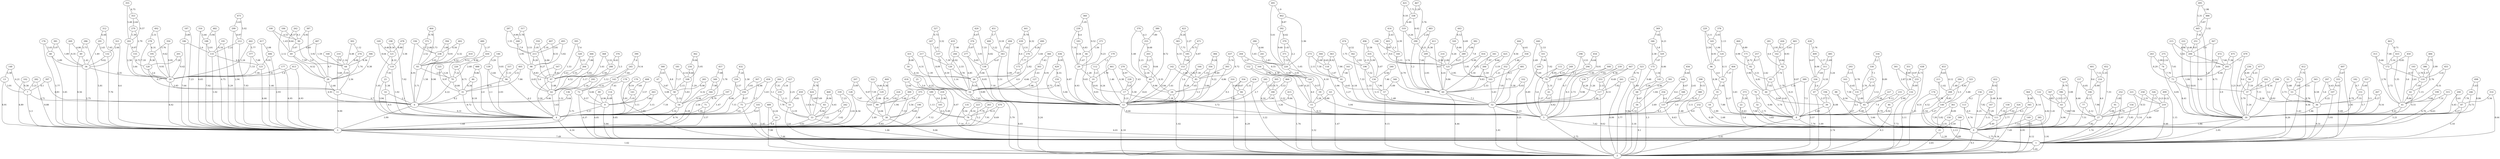 graph G {
"0";
"1";
"2";
"3";
"4";
"5";
"6";
"7";
"8";
"9";
"10";
"11";
"12";
"13";
"14";
"15";
"16";
"17";
"18";
"19";
"20";
"21";
"22";
"23";
"24";
"25";
"26";
"27";
"28";
"29";
"30";
"31";
"32";
"33";
"34";
"35";
"36";
"37";
"38";
"39";
"40";
"41";
"42";
"43";
"44";
"45";
"46";
"47";
"48";
"49";
"50";
"51";
"52";
"53";
"54";
"55";
"56";
"57";
"58";
"59";
"60";
"61";
"62";
"63";
"64";
"65";
"66";
"67";
"68";
"69";
"70";
"71";
"72";
"73";
"74";
"75";
"76";
"77";
"78";
"79";
"80";
"81";
"82";
"83";
"84";
"85";
"86";
"87";
"88";
"89";
"90";
"91";
"92";
"93";
"94";
"95";
"96";
"97";
"98";
"99";
"100";
"101";
"102";
"103";
"104";
"105";
"106";
"107";
"108";
"109";
"110";
"111";
"112";
"113";
"114";
"115";
"116";
"117";
"118";
"119";
"120";
"121";
"122";
"123";
"124";
"125";
"126";
"127";
"128";
"129";
"130";
"131";
"132";
"133";
"134";
"135";
"136";
"137";
"138";
"139";
"140";
"141";
"142";
"143";
"144";
"145";
"146";
"147";
"148";
"149";
"150";
"151";
"152";
"153";
"154";
"155";
"156";
"157";
"158";
"159";
"160";
"161";
"162";
"163";
"164";
"165";
"166";
"167";
"168";
"169";
"170";
"171";
"172";
"173";
"174";
"175";
"176";
"177";
"178";
"179";
"180";
"181";
"182";
"183";
"184";
"185";
"186";
"187";
"188";
"189";
"190";
"191";
"192";
"193";
"194";
"195";
"196";
"197";
"198";
"199";
"200";
"201";
"202";
"203";
"204";
"205";
"206";
"207";
"208";
"209";
"210";
"211";
"212";
"213";
"214";
"215";
"216";
"217";
"218";
"219";
"220";
"221";
"222";
"223";
"224";
"225";
"226";
"227";
"228";
"229";
"230";
"231";
"232";
"233";
"234";
"235";
"236";
"237";
"238";
"239";
"240";
"241";
"242";
"243";
"244";
"245";
"246";
"247";
"248";
"249";
"250";
"251";
"252";
"253";
"254";
"255";
"256";
"257";
"258";
"259";
"260";
"261";
"262";
"263";
"264";
"265";
"266";
"267";
"268";
"269";
"270";
"271";
"272";
"273";
"274";
"275";
"276";
"277";
"278";
"279";
"280";
"281";
"282";
"283";
"284";
"285";
"286";
"287";
"288";
"289";
"290";
"291";
"292";
"293";
"294";
"295";
"296";
"297";
"298";
"299";
"300";
"301";
"302";
"303";
"304";
"305";
"306";
"307";
"308";
"309";
"310";
"311";
"312";
"313";
"314";
"315";
"316";
"317";
"318";
"319";
"320";
"321";
"322";
"323";
"324";
"325";
"326";
"327";
"328";
"329";
"330";
"331";
"332";
"333";
"334";
"335";
"336";
"337";
"338";
"339";
"340";
"341";
"342";
"343";
"344";
"345";
"346";
"347";
"348";
"349";
"350";
"351";
"352";
"353";
"354";
"355";
"356";
"357";
"358";
"359";
"360";
"361";
"362";
"363";
"364";
"365";
"366";
"367";
"368";
"369";
"370";
"371";
"372";
"373";
"374";
"375";
"376";
"377";
"378";
"379";
"380";
"381";
"382";
"383";
"384";
"385";
"386";
"387";
"388";
"389";
"390";
"391";
"392";
"393";
"394";
"395";
"396";
"397";
"398";
"399";
"400";
"401";
"402";
"403";
"404";
"405";
"406";
"407";
"408";
"409";
"410";
"411";
"412";
"413";
"414";
"415";
"416";
"417";
"418";
"419";
"420";
"421";
"422";
"423";
"424";
"425";
"426";
"427";
"428";
"429";
"430";
"431";
"432";
"433";
"434";
"435";
"436";
"437";
"438";
"439";
"440";
"441";
"442";
"443";
"444";
"445";
"446";
"447";
"448";
"449";
"450";
"451";
"452";
"453";
"454";
"455";
"456";
"457";
"458";
"459";
"460";
"461";
"462";
"463";
"464";
"465";
"466";
"467";
"468";
"469";
"470";
"471";
"472";
"473";
"474";
"475";
"476";
"477";
"478";
"479";
"480";
"481";
"482";
"483";
"484";
"485";
"486";
"487";
"488";
"489";
"490";
"491";
"492";
"493";
"494";
"495";
"496";
"497";
"498";
"499";
    "181" -- "108"[label="4.14", len="4.14"];
    "319" -- "60"[label="3.74", len="3.74"];
    "283" -- "58"[label="6.96", len="6.96"];
    "300" -- "67"[label="2.61", len="2.61"];
    "28" -- "6"[label="4.93", len="4.93"];
    "41" -- "30"[label="6.41", len="6.41"];
    "58" -- "54"[label="5.32", len="5.32"];
    "481" -- "52"[label="5.38", len="5.38"];
    "84" -- "2"[label="6.29", len="6.29"];
    "176" -- "3"[label="5.77", len="5.77"];
    "207" -- "99"[label="9.07", len="9.07"];
    "418" -- "3"[label="4.07", len="4.07"];
    "223" -- "78"[label="8.16", len="8.16"];
    "276" -- "26"[label="2.82", len="2.82"];
    "104" -- "2"[label="3.57", len="3.57"];
    "305" -- "5"[label="4.16", len="4.16"];
    "80" -- "31"[label="8.34", len="8.34"];
    "260" -- "51"[label="5.1", len="5.1"];
    "255" -- "40"[label="2.15", len="2.15"];
    "17" -- "12"[label="5.21", len="5.21"];
    "193" -- "42"[label="2.61", len="2.61"];
    "138" -- "12"[label="7.18", len="7.18"];
    "355" -- "202"[label="5.48", len="5.48"];
    "273" -- "81"[label="2.11", len="2.11"];
    "336" -- "6"[label="6.91", len="6.91"];
    "406" -- "123"[label="9.95", len="9.95"];
    "97" -- "62"[label="1.88", len="1.88"];
    "347" -- "0"[label="1.41", len="1.41"];
    "391" -- "68"[label="4.46", len="4.46"];
    "81" -- "57"[label="4.65", len="4.65"];
    "311" -- "104"[label="7.69", len="7.69"];
    "360" -- "29"[label="9.52", len="9.52"];
    "401" -- "216"[label="7.12", len="7.12"];
    "419" -- "244"[label="7.98", len="7.98"];
    "436" -- "12"[label="6.87", len="6.87"];
    "129" -- "99"[label="2.08", len="2.08"];
    "45" -- "0"[label="3.66", len="3.66"];
    "492" -- "278"[label="2.31", len="2.31"];
    "220" -- "144"[label="3.91", len="3.91"];
    "264" -- "97"[label="2.55", len="2.55"];
    "411" -- "60"[label="8.0", len="8.0"];
    "47" -- "2"[label="1.09", len="1.09"];
    "282" -- "3"[label="8.88", len="8.88"];
    "425" -- "103"[label="5.19", len="5.19"];
    "486" -- "445"[label="3.87", len="3.87"];
    "306" -- "28"[label="8.38", len="8.38"];
    "89" -- "1"[label="4.85", len="4.85"];
    "159" -- "16"[label="2.94", len="2.94"];
    "345" -- "111"[label="6.5", len="6.5"];
    "266" -- "60"[label="9.83", len="9.83"];
    "351" -- "116"[label="2.38", len="2.38"];
    "192" -- "40"[label="2.18", len="2.18"];
    "130" -- "117"[label="6.28", len="6.28"];
    "306" -- "64"[label="8.36", len="8.36"];
    "426" -- "92"[label="8.93", len="8.93"];
    "453" -- "211"[label="9.65", len="9.65"];
    "50" -- "12"[label="4.25", len="4.25"];
    "55" -- "36"[label="2.73", len="2.73"];
    "18" -- "8"[label="1.99", len="1.99"];
    "476" -- "424"[label="9.78", len="9.78"];
    "399" -- "2"[label="3.89", len="3.89"];
    "115" -- "79"[label="8.95", len="8.95"];
    "269" -- "49"[label="4.86", len="4.86"];
    "232" -- "0"[label="8.29", len="8.29"];
    "371" -- "144"[label="5.05", len="5.05"];
    "169" -- "121"[label="8.46", len="8.46"];
    "175" -- "145"[label="1.54", len="1.54"];
    "21" -- "1"[label="1.39", len="1.39"];
    "292" -- "37"[label="5.28", len="5.28"];
    "96" -- "35"[label="8.38", len="8.38"];
    "444" -- "358"[label="6.61", len="6.61"];
    "403" -- "160"[label="1.3", len="1.3"];
    "402" -- "238"[label="6.56", len="6.56"];
    "457" -- "349"[label="7.08", len="7.08"];
    "11" -- "3"[label="9.99", len="9.99"];
    "474" -- "342"[label="4.52", len="4.52"];
    "251" -- "206"[label="8.0", len="8.0"];
    "407" -- "98"[label="8.55", len="8.55"];
    "159" -- "12"[label="5.04", len="5.04"];
    "242" -- "3"[label="1.62", len="1.62"];
    "12" -- "2"[label="4.18", len="4.18"];
    "312" -- "34"[label="7.65", len="7.65"];
    "243" -- "73"[label="8.29", len="8.29"];
    "252" -- "91"[label="1.85", len="1.85"];
    "33" -- "1"[label="1.06", len="1.06"];
    "359" -- "213"[label="1.81", len="1.81"];
    "14" -- "6"[label="2.1", len="2.1"];
    "218" -- "105"[label="2.96", len="2.96"];
    "213" -- "97"[label="8.27", len="8.27"];
    "484" -- "386"[label="3.75", len="3.75"];
    "45" -- "8"[label="9.48", len="9.48"];
    "219" -- "27"[label="5.97", len="5.97"];
    "260" -- "235"[label="7.35", len="7.35"];
    "460" -- "82"[label="6.98", len="6.98"];
    "211" -- "0"[label="4.52", len="4.52"];
    "219" -- "1"[label="4.48", len="4.48"];
    "190" -- "3"[label="1.98", len="1.98"];
    "358" -- "52"[label="9.73", len="9.73"];
    "239" -- "52"[label="1.26", len="1.26"];
    "142" -- "85"[label="3.46", len="3.46"];
    "70" -- "31"[label="8.08", len="8.08"];
    "176" -- "48"[label="5.03", len="5.03"];
    "427" -- "235"[label="3.18", len="3.18"];
    "487" -- "69"[label="6.69", len="6.69"];
    "119" -- "23"[label="7.91", len="7.91"];
    "396" -- "0"[label="7.94", len="7.94"];
    "341" -- "60"[label="5.18", len="5.18"];
    "5" -- "0"[label="7.62", len="7.62"];
    "479" -- "30"[label="9.67", len="9.67"];
    "483" -- "290"[label="2.29", len="2.29"];
    "29" -- "12"[label="4.93", len="4.93"];
    "158" -- "0"[label="2.77", len="2.77"];
    "103" -- "60"[label="2.33", len="2.33"];
    "258" -- "219"[label="7.15", len="7.15"];
    "288" -- "97"[label="2.58", len="2.58"];
    "107" -- "36"[label="4.22", len="4.22"];
    "40" -- "24"[label="9.96", len="9.96"];
    "325" -- "208"[label="4.81", len="4.81"];
    "136" -- "6"[label="3.64", len="3.64"];
    "282" -- "7"[label="2.21", len="2.21"];
    "338" -- "290"[label="6.62", len="6.62"];
    "206" -- "205"[label="9.15", len="9.15"];
    "126" -- "16"[label="1.14", len="1.14"];
    "384" -- "12"[label="9.22", len="9.22"];
    "397" -- "7"[label="8.1", len="8.1"];
    "437" -- "85"[label="8.72", len="8.72"];
    "247" -- "16"[label="8.09", len="8.09"];
    "290" -- "60"[label="1.2", len="1.2"];
    "474" -- "196"[label="1.75", len="1.75"];
    "43" -- "27"[label="7.84", len="7.84"];
    "259" -- "4"[label="8.06", len="8.06"];
    "36" -- "30"[label="1.86", len="1.86"];
    "81" -- "52"[label="2.27", len="2.27"];
    "346" -- "175"[label="2.38", len="2.38"];
    "323" -- "101"[label="8.74", len="8.74"];
    "412" -- "318"[label="7.75", len="7.75"];
    "414" -- "403"[label="2.43", len="2.43"];
    "181" -- "58"[label="7.17", len="7.17"];
    "156" -- "113"[label="8.2", len="8.2"];
    "206" -- "30"[label="8.81", len="8.81"];
    "37" -- "36"[label="8.58", len="8.58"];
    "117" -- "2"[label="9.62", len="9.62"];
    "385" -- "2"[label="1.91", len="1.91"];
    "190" -- "38"[label="9.69", len="9.69"];
    "309" -- "99"[label="1.66", len="1.66"];
    "413" -- "20"[label="1.8", len="1.8"];
    "79" -- "5"[label="1.27", len="1.27"];
    "104" -- "47"[label="2.4", len="2.4"];
    "83" -- "3"[label="7.22", len="7.22"];
    "226" -- "31"[label="8.71", len="8.71"];
    "111" -- "2"[label="8.34", len="8.34"];
    "279" -- "202"[label="1.39", len="1.39"];
    "218" -- "3"[label="3.49", len="3.49"];
    "258" -- "27"[label="8.53", len="8.53"];
    "157" -- "27"[label="4.66", len="4.66"];
    "149" -- "0"[label="7.53", len="7.53"];
    "76" -- "8"[label="6.84", len="6.84"];
    "264" -- "62"[label="6.52", len="6.52"];
    "115" -- "5"[label="5.6", len="5.6"];
    "285" -- "180"[label="7.53", len="7.53"];
    "389" -- "44"[label="1.31", len="1.31"];
    "51" -- "1"[label="5.8", len="5.8"];
    "271" -- "66"[label="1.56", len="1.56"];
    "56" -- "2"[label="9.1", len="9.1"];
    "304" -- "81"[label="7.58", len="7.58"];
    "498" -- "30"[label="8.86", len="8.86"];
    "324" -- "2"[label="7.49", len="7.49"];
    "435" -- "134"[label="5.07", len="5.07"];
    "489" -- "2"[label="7.98", len="7.98"];
    "456" -- "137"[label="2.61", len="2.61"];
    "199" -- "0"[label="6.76", len="6.76"];
    "350" -- "195"[label="5.76", len="5.76"];
    "253" -- "52"[label="4.51", len="4.51"];
    "254" -- "137"[label="4.4", len="4.4"];
    "458" -- "256"[label="6.98", len="6.98"];
    "171" -- "44"[label="3.96", len="3.96"];
    "208" -- "140"[label="9.85", len="9.85"];
    "329" -- "175"[label="7.07", len="7.07"];
    "90" -- "28"[label="3.9", len="3.9"];
    "262" -- "90"[label="8.3", len="8.3"];
    "430" -- "226"[label="4.96", len="4.96"];
    "235" -- "51"[label="1.11", len="1.11"];
    "462" -- "392"[label="9.87", len="9.87"];
    "377" -- "20"[label="1.53", len="1.53"];
    "47" -- "39"[label="3.37", len="3.37"];
    "434" -- "2"[label="3.22", len="3.22"];
    "446" -- "62"[label="6.82", len="6.82"];
    "292" -- "36"[label="3.2", len="3.2"];
    "19" -- "12"[label="9.01", len="9.01"];
    "428" -- "409"[label="3.76", len="3.76"];
    "242" -- "33"[label="2.4", len="2.4"];
    "25" -- "2"[label="5.79", len="5.79"];
    "353" -- "202"[label="9.57", len="9.57"];
    "390" -- "245"[label="7.4", len="7.4"];
    "414" -- "160"[label="4.39", len="4.39"];
    "448" -- "348"[label="4.67", len="4.67"];
    "4" -- "3"[label="1.68", len="1.68"];
    "405" -- "86"[label="2.51", len="2.51"];
    "196" -- "134"[label="7.52", len="7.52"];
    "450" -- "172"[label="4.85", len="4.85"];
    "57" -- "52"[label="1.48", len="1.48"];
    "194" -- "8"[label="6.08", len="6.08"];
    "34" -- "20"[label="2.35", len="2.35"];
    "375" -- "99"[label="3.8", len="3.8"];
    "395" -- "328"[label="7.6", len="7.6"];
    "122" -- "43"[label="6.83", len="6.83"];
    "48" -- "3"[label="3.45", len="3.45"];
    "196" -- "52"[label="1.33", len="1.33"];
    "389" -- "8"[label="7.5", len="7.5"];
    "187" -- "3"[label="7.23", len="7.23"];
    "75" -- "4"[label="7.61", len="7.61"];
    "240" -- "134"[label="4.58", len="4.58"];
    "445" -- "251"[label="7.45", len="7.45"];
    "153" -- "85"[label="7.36", len="7.36"];
    "489" -- "10"[label="6.24", len="6.24"];
    "360" -- "230"[label="1.05", len="1.05"];
    "270" -- "228"[label="4.97", len="4.97"];
    "148" -- "13"[label="5.38", len="5.38"];
    "107" -- "1"[label="5.93", len="5.93"];
    "215" -- "206"[label="4.96", len="4.96"];
    "108" -- "58"[label="2.15", len="2.15"];
    "254" -- "5"[label="2.69", len="2.69"];
    "16" -- "2"[label="8.03", len="8.03"];
    "227" -- "8"[label="7.4", len="7.4"];
    "209" -- "60"[label="2.05", len="2.05"];
    "195" -- "20"[label="9.93", len="9.93"];
    "13" -- "3"[label="8.91", len="8.91"];
    "429" -- "12"[label="6.73", len="6.73"];
    "307" -- "256"[label="5.93", len="5.93"];
    "153" -- "12"[label="1.61", len="1.61"];
    "14" -- "4"[label="6.5", len="6.5"];
    "10" -- "2"[label="7.44", len="7.44"];
    "193" -- "110"[label="5.78", len="5.78"];
    "15" -- "5"[label="8.12", len="8.12"];
    "357" -- "30"[label="5.5", len="5.5"];
    "238" -- "93"[label="2.01", len="2.01"];
    "249" -- "61"[label="5.87", len="5.87"];
    "366" -- "303"[label="7.43", len="7.43"];
    "237" -- "126"[label="7.39", len="7.39"];
    "425" -- "266"[label="8.66", len="8.66"];
    "98" -- "97"[label="8.83", len="8.83"];
    "424" -- "83"[label="3.89", len="3.89"];
    "322" -- "99"[label="7.59", len="7.59"];
    "84" -- "12"[label="5.91", len="5.91"];
    "315" -- "41"[label="7.31", len="7.31"];
    "416" -- "103"[label="4.72", len="4.72"];
    "368" -- "97"[label="3.41", len="3.41"];
    "387" -- "90"[label="4.95", len="4.95"];
    "299" -- "3"[label="2.94", len="2.94"];
    "328" -- "62"[label="2.61", len="2.61"];
    "168" -- "28"[label="6.7", len="6.7"];
    "352" -- "52"[label="7.81", len="7.81"];
    "204" -- "164"[label="3.37", len="3.37"];
    "167" -- "97"[label="4.41", len="4.41"];
    "217" -- "126"[label="7.5", len="7.5"];
    "321" -- "132"[label="2.66", len="2.66"];
    "143" -- "72"[label="4.25", len="4.25"];
    "381" -- "34"[label="1.89", len="1.89"];
    "222" -- "206"[label="4.46", len="4.46"];
    "398" -- "0"[label="3.11", len="3.11"];
    "155" -- "120"[label="8.73", len="8.73"];
    "28" -- "11"[label="2.46", len="2.46"];
    "286" -- "49"[label="3.73", len="3.73"];
    "477" -- "30"[label="7.11", len="7.11"];
    "202" -- "20"[label="2.58", len="2.58"];
    "451" -- "343"[label="8.18", len="8.18"];
    "90" -- "69"[label="3.07", len="3.07"];
    "134" -- "52"[label="5.11", len="5.11"];
    "139" -- "86"[label="3.44", len="3.44"];
    "372" -- "238"[label="5.86", len="5.86"];
    "5" -- "2"[label="2.75", len="2.75"];
    "348" -- "5"[label="5.0", len="5.0"];
    "220" -- "59"[label="8.18", len="8.18"];
    "432" -- "259"[label="7.24", len="7.24"];
    "434" -- "84"[label="5.31", len="5.31"];
    "113" -- "111"[label="6.9", len="6.9"];
    "204" -- "144"[label="8.55", len="8.55"];
    "100" -- "69"[label="1.43", len="1.43"];
    "7" -- "6"[label="4.71", len="4.71"];
    "257" -- "44"[label="2.42", len="2.42"];
    "88" -- "45"[label="4.56", len="4.56"];
    "29" -- "19"[label="1.28", len="1.28"];
    "63" -- "2"[label="1.47", len="1.47"];
    "296" -- "294"[label="3.53", len="3.53"];
    "135" -- "78"[label="3.56", len="3.56"];
    "185" -- "153"[label="7.66", len="7.66"];
    "418" -- "218"[label="5.64", len="5.64"];
    "365" -- "36"[label="6.58", len="6.58"];
    "497" -- "333"[label="3.67", len="3.67"];
    "212" -- "133"[label="2.21", len="2.21"];
    "42" -- "30"[label="6.51", len="6.51"];
    "248" -- "125"[label="4.7", len="4.7"];
    "79" -- "61"[label="1.31", len="1.31"];
    "71" -- "4"[label="1.06", len="1.06"];
    "478" -- "119"[label="3.38", len="3.38"];
    "478" -- "121"[label="8.88", len="8.88"];
    "278" -- "20"[label="7.18", len="7.18"];
    "111" -- "0"[label="6.49", len="6.49"];
    "131" -- "45"[label="2.48", len="2.48"];
    "112" -- "19"[label="1.4", len="1.4"];
    "255" -- "203"[label="4.68", len="4.68"];
    "415" -- "2"[label="1.76", len="1.76"];
    "417" -- "3"[label="1.46", len="1.46"];
    "162" -- "92"[label="8.06", len="8.06"];
    "103" -- "52"[label="5.43", len="5.43"];
    "308" -- "5"[label="2.73", len="2.73"];
    "69" -- "64"[label="7.59", len="7.59"];
    "165" -- "96"[label="4.93", len="4.93"];
    "340" -- "57"[label="1.09", len="1.09"];
    "369" -- "329"[label="6.21", len="6.21"];
    "30" -- "0"[label="5.86", len="5.86"];
    "456" -- "448"[label="4.64", len="4.64"];
    "123" -- "3"[label="6.66", len="6.66"];
    "257" -- "82"[label="8.17", len="8.17"];
    "59" -- "15"[label="5.28", len="5.28"];
    "236" -- "94"[label="4.09", len="4.09"];
    "349" -- "344"[label="7.96", len="7.96"];
    "402" -- "93"[label="6.32", len="6.32"];
    "453" -- "208"[label="8.12", len="8.12"];
    "400" -- "138"[label="6.82", len="6.82"];
    "98" -- "62"[label="4.65", len="4.65"];
    "136" -- "3"[label="5.75", len="5.75"];
    "216" -- "106"[label="6.99", len="6.99"];
    "60" -- "52"[label="7.1", len="7.1"];
    "429" -- "159"[label="6.55", len="6.55"];
    "432" -- "256"[label="1.58", len="1.58"];
    "120" -- "11"[label="6.17", len="6.17"];
    "463" -- "433"[label="9.71", len="9.71"];
    "94" -- "37"[label="7.59", len="7.59"];
    "48" -- "34"[label="5.89", len="5.89"];
    "35" -- "8"[label="7.88", len="7.88"];
    "301" -- "116"[label="2.87", len="2.87"];
    "383" -- "185"[label="7.73", len="7.73"];
    "319" -- "290"[label="6.26", len="6.26"];
    "326" -- "219"[label="9.21", len="9.21"];
    "195" -- "120"[label="9.38", len="9.38"];
    "449" -- "43"[label="3.08", len="3.08"];
    "66" -- "29"[label="1.67", len="1.67"];
    "461" -- "17"[label="6.38", len="6.38"];
    "466" -- "180"[label="3.53", len="3.53"];
    "455" -- "41"[label="6.31", len="6.31"];
    "393" -- "24"[label="4.86", len="4.86"];
    "352" -- "103"[label="1.21", len="1.21"];
    "344" -- "54"[label="4.34", len="4.34"];
    "249" -- "79"[label="4.19", len="4.19"];
    "108" -- "54"[label="5.83", len="5.83"];
    "376" -- "288"[label="4.61", len="4.61"];
    "82" -- "44"[label="6.81", len="6.81"];
    "83" -- "33"[label="6.94", len="6.94"];
    "110" -- "42"[label="7.19", len="7.19"];
    "100" -- "90"[label="4.53", len="4.53"];
    "6" -- "3"[label="3.99", len="3.99"];
    "328" -- "264"[label="5.22", len="5.22"];
    "367" -- "206"[label="5.0", len="5.0"];
    "404" -- "95"[label="7.37", len="7.37"];
    "146" -- "139"[label="3.29", len="3.29"];
    "173" -- "26"[label="7.45", len="7.45"];
    "281" -- "92"[label="6.6", len="6.6"];
    "284" -- "140"[label="2.3", len="2.3"];
    "320" -- "289"[label="9.46", len="9.46"];
    "50" -- "26"[label="6.16", len="6.16"];
    "277" -- "12"[label="8.05", len="8.05"];
    "327" -- "247"[label="9.73", len="9.73"];
    "430" -- "70"[label="2.68", len="2.68"];
    "436" -- "429"[label="6.95", len="6.95"];
    "373" -- "0"[label="7.04", len="7.04"];
    "491" -- "462"[label="1.9", len="1.9"];
    "11" -- "6"[label="6.7", len="6.7"];
    "421" -- "338"[label="7.71", len="7.71"];
    "398" -- "388"[label="9.15", len="9.15"];
    "286" -- "3"[label="5.81", len="5.81"];
    "335" -- "1"[label="5.45", len="5.45"];
    "393" -- "85"[label="9.49", len="9.49"];
    "208" -- "0"[label="1.54", len="1.54"];
    "26" -- "16"[label="9.54", len="9.54"];
    "462" -- "220"[label="1.96", len="1.96"];
    "392" -- "379"[label="6.62", len="6.62"];
    "271" -- "29"[label="9.23", len="9.23"];
    "410" -- "6"[label="9.98", len="9.98"];
    "464" -- "93"[label="5.73", len="5.73"];
    "409" -- "311"[label="1.17", len="1.17"];
    "295" -- "4"[label="1.51", len="1.51"];
    "207" -- "128"[label="3.09", len="3.09"];
    "370" -- "255"[label="4.3", len="4.3"];
    "117" -- "52"[label="2.96", len="2.96"];
    "22" -- "8"[label="9.43", len="9.43"];
    "73" -- "30"[label="6.41", len="6.41"];
    "127" -- "2"[label="3.24", len="3.24"];
    "294" -- "5"[label="8.3", len="8.3"];
    "161" -- "81"[label="7.46", len="7.46"];
    "356" -- "85"[label="1.55", len="1.55"];
    "105" -- "3"[label="7.12", len="7.12"];
    "121" -- "4"[label="1.05", len="1.05"];
    "287" -- "213"[label="1.55", len="1.55"];
    "314" -- "87"[label="5.56", len="5.56"];
    "138" -- "26"[label="3.06", len="3.06"];
    "494" -- "343"[label="7.42", len="7.42"];
    "105" -- "78"[label="6.5", len="6.5"];
    "144" -- "15"[label="4.0", len="4.0"];
    "0" -- "2"[label="9.3", len="9.3"];
    "267" -- "36"[label="4.27", len="4.27"];
    "310" -- "12"[label="9.3", len="9.3"];
    "230" -- "29"[label="7.14", len="7.14"];
    "3" -- "1"[label="7.49", len="7.49"];
    "382" -- "125"[label="7.8", len="7.8"];
    "8" -- "2"[label="5.41", len="5.41"];
    "395" -- "62"[label="1.53", len="1.53"];
    "229" -- "96"[label="3.59", len="3.59"];
    "342" -- "196"[label="2.93", len="2.93"];
    "303" -- "16"[label="4.66", len="4.66"];
    "244" -- "16"[label="4.85", len="4.85"];
    "164" -- "15"[label="6.25", len="6.25"];
    "239" -- "130"[label="7.82", len="7.82"];
    "461" -- "19"[label="1.79", len="1.79"];
    "305" -- "180"[label="8.71", len="8.71"];
    "313" -- "41"[label="2.76", len="2.76"];
    "256" -- "4"[label="7.15", len="7.15"];
    "143" -- "9"[label="6.66", len="6.66"];
    "182" -- "151"[label="6.7", len="6.7"];
    "203" -- "40"[label="9.64", len="9.64"];
    "443" -- "289"[label="4.69", len="4.69"];
    "499" -- "219"[label="6.22", len="6.22"];
    "62" -- "6"[label="9.46", len="9.46"];
    "404" -- "8"[label="3.43", len="3.43"];
    "358" -- "352"[label="1.48", len="1.48"];
    "72" -- "1"[label="8.37", len="8.37"];
    "92" -- "65"[label="7.74", len="7.74"];
    "64" -- "28"[label="2.93", len="2.93"];
    "234" -- "108"[label="9.68", len="9.68"];
    "23" -- "14"[label="1.38", len="1.38"];
    "225" -- "31"[label="9.97", len="9.97"];
    "180" -- "12"[label="5.94", len="5.94"];
    "372" -- "93"[label="2.52", len="2.52"];
    "313" -- "172"[label="9.46", len="9.46"];
    "438" -- "233"[label="6.71", len="6.71"];
    "4" -- "1"[label="6.16", len="6.16"];
    "392" -- "220"[label="9.68", len="9.68"];
    "486" -- "251"[label="3.32", len="3.32"];
    "189" -- "105"[label="9.8", len="9.8"];
    "151" -- "36"[label="7.55", len="7.55"];
    "3" -- "2"[label="1.62", len="1.62"];
    "250" -- "111"[label="7.82", len="7.82"];
    "133" -- "3"[label="1.02", len="1.02"];
    "73" -- "37"[label="3.12", len="3.12"];
    "150" -- "21"[label="2.35", len="2.35"];
    "31" -- "6"[label="8.2", len="8.2"];
    "304" -- "118"[label="8.65", len="8.65"];
    "348" -- "137"[label="6.03", len="6.03"];
    "390" -- "143"[label="9.14", len="9.14"];
    "231" -- "45"[label="9.13", len="9.13"];
    "498" -- "246"[label="5.43", len="5.43"];
    "413" -- "3"[label="4.93", len="4.93"];
    "210" -- "11"[label="3.68", len="3.68"];
    "177" -- "3"[label="6.95", len="6.95"];
    "230" -- "183"[label="6.4", len="6.4"];
    "296" -- "5"[label="6.7", len="6.7"];
    "371" -- "220"[label="7.53", len="7.53"];
    "471" -- "185"[label="8.71", len="8.71"];
    "440" -- "79"[label="2.49", len="2.49"];
    "307" -- "4"[label="2.7", len="2.7"];
    "391" -- "56"[label="1.84", len="1.84"];
    "134" -- "57"[label="7.96", len="7.96"];
    "179" -- "12"[label="1.46", len="1.46"];
    "256" -- "75"[label="9.27", len="9.27"];
    "241" -- "59"[label="6.49", len="6.49"];
    "347" -- "43"[label="2.33", len="2.33"];
    "16" -- "12"[label="7.61", len="7.61"];
    "133" -- "123"[label="6.4", len="6.4"];
    "259" -- "256"[label="2.57", len="2.57"];
    "485" -- "47"[label="3.24", len="3.24"];
    "280" -- "220"[label="5.45", len="5.45"];
    "409" -- "104"[label="6.06", len="6.06"];
    "470" -- "78"[label="8.15", len="8.15"];
    "394" -- "238"[label="1.66", len="1.66"];
    "278" -- "195"[label="6.31", len="6.31"];
    "470" -- "3"[label="8.69", len="8.69"];
    "488" -- "4"[label="2.0", len="2.0"];
    "273" -- "118"[label="3.08", len="3.08"];
    "248" -- "160"[label="3.49", len="3.49"];
    "394" -- "93"[label="8.91", len="8.91"];
    "52" -- "2"[label="1.81", len="1.81"];
    "76" -- "32"[label="1.5", len="1.5"];
    "141" -- "4"[label="3.11", len="3.11"];
    "482" -- "188"[label="3.94", len="3.94"];
    "272" -- "131"[label="6.19", len="6.19"];
    "46" -- "2"[label="8.3", len="8.3"];
    "184" -- "28"[label="2.12", len="2.12"];
    "174" -- "8"[label="8.31", len="8.31"];
    "442" -- "20"[label="1.24", len="1.24"];
    "449" -- "396"[label="8.79", len="8.79"];
    "299" -- "212"[label="8.97", len="8.97"];
    "477" -- "94"[label="4.23", len="4.23"];
    "86" -- "4"[label="6.2", len="6.2"];
    "324" -- "111"[label="7.02", len="7.02"];
    "276" -- "173"[label="7.77", len="7.77"];
    "315" -- "0"[label="6.63", len="6.63"];
    "247" -- "237"[label="5.0", len="5.0"];
    "439" -- "173"[label="6.4", len="6.4"];
    "423" -- "383"[label="4.24", len="4.24"];
    "314" -- "1"[label="8.64", len="8.64"];
    "21" -- "2"[label="2.65", len="2.65"];
    "214" -- "60"[label="4.41", len="4.41"];
    "361" -- "21"[label="5.82", len="5.82"];
    "202" -- "155"[label="9.97", len="9.97"];
    "15" -- "2"[label="3.32", len="3.32"];
    "217" -- "16"[label="1.39", len="1.39"];
    "170" -- "141"[label="9.19", len="9.19"];
    "300" -- "58"[label="8.8", len="8.8"];
    "194" -- "39"[label="7.5", len="7.5"];
    "274" -- "28"[label="1.74", len="1.74"];
    "336" -- "238"[label="1.1", len="1.1"];
    "44" -- "8"[label="5.74", len="5.74"];
    "216" -- "27"[label="4.0", len="4.0"];
    "333" -- "1"[label="5.49", len="5.49"];
    "419" -- "16"[label="2.33", len="2.33"];
    "274" -- "64"[label="8.08", len="8.08"];
    "191" -- "3"[label="5.29", len="5.29"];
    "287" -- "268"[label="9.99", len="9.99"];
    "266" -- "103"[label="1.59", len="1.59"];
    "411" -- "209"[label="4.38", len="4.38"];
    "422" -- "250"[label="8.92", len="8.92"];
    "132" -- "34"[label="9.02", len="9.02"];
    "40" -- "12"[label="8.61", len="8.61"];
    "67" -- "54"[label="3.08", len="3.08"];
    "293" -- "163"[label="5.11", len="5.11"];
    "380" -- "255"[label="7.89", len="7.89"];
    "441" -- "276"[label="6.32", len="6.32"];
    "198" -- "4"[label="7.02", len="7.02"];
    "164" -- "144"[label="4.38", len="4.38"];
    "302" -- "64"[label="4.48", len="4.48"];
    "335" -- "4"[label="8.67", len="8.67"];
    "331" -- "79"[label="7.02", len="7.02"];
    "146" -- "86"[label="9.81", len="9.81"];
    "349" -- "3"[label="2.58", len="2.58"];
    "353" -- "279"[label="2.64", len="2.64"];
    "188" -- "133"[label="3.01", len="3.01"];
    "279" -- "155"[label="2.79", len="2.79"];
    "72" -- "9"[label="9.57", len="9.57"];
    "161" -- "52"[label="6.18", len="6.18"];
    "341" -- "266"[label="7.97", len="7.97"];
    "265" -- "3"[label="7.91", len="7.91"];
    "326" -- "1"[label="6.89", len="6.89"];
    "332" -- "2"[label="3.21", len="3.21"];
    "356" -- "12"[label="5.66", len="5.66"];
    "221" -- "1"[label="5.14", len="5.14"];
    "211" -- "208"[label="1.02", len="1.02"];
    "265" -- "78"[label="7.76", len="7.76"];
    "62" -- "4"[label="3.43", len="3.43"];
    "333" -- "107"[label="9.01", len="9.01"];
    "364" -- "111"[label="4.14", len="4.14"];
    "141" -- "9"[label="1.01", len="1.01"];
    "448" -- "137"[label="8.4", len="8.4"];
    "162" -- "8"[label="1.78", len="1.78"];
    "311" -- "47"[label="4.18", len="4.18"];
    "406" -- "3"[label="2.93", len="2.93"];
    "451" -- "400"[label="3.7", len="3.7"];
    "78" -- "1"[label="6.01", len="6.01"];
    "116" -- "2"[label="7.72", len="7.72"];
    "243" -- "74"[label="2.99", len="2.99"];
    "309" -- "3"[label="7.33", len="7.33"];
    "82" -- "65"[label="3.51", len="3.51"];
    "289" -- "125"[label="8.27", len="8.27"];
    "469" -- "38"[label="6.59", len="6.59"];
    "126" -- "26"[label="3.78", len="3.78"];
    "382" -- "289"[label="5.04", len="5.04"];
    "468" -- "33"[label="4.41", len="4.41"];
    "431" -- "26"[label="4.31", len="4.31"];
    "27" -- "0"[label="7.82", len="7.82"];
    "154" -- "27"[label="3.79", len="3.79"];
    "481" -- "103"[label="6.3", len="6.3"];
    "125" -- "60"[label="9.86", len="9.86"];
    "130" -- "52"[label="9.98", len="9.98"];
    "407" -- "213"[label="5.18", len="5.18"];
    "160" -- "125"[label="5.13", len="5.13"];
    "452" -- "27"[label="7.33", len="7.33"];
    "31" -- "4"[label="8.72", len="8.72"];
    "374" -- "138"[label="3.01", len="3.01"];
    "237" -- "16"[label="8.59", len="8.59"];
    "386" -- "42"[label="2.76", len="2.76"];
    "444" -- "352"[label="8.56", len="8.56"];
    "184" -- "90"[label="8.37", len="8.37"];
    "34" -- "3"[label="2.75", len="2.75"];
    "457" -- "344"[label="5.78", len="5.78"];
    "229" -- "165"[label="3.11", len="3.11"];
    "32" -- "8"[label="1.71", len="1.71"];
    "77" -- "0"[label="7.51", len="7.51"];
    "145" -- "68"[label="3.28", len="3.28"];
    "56" -- "5"[label="5.32", len="5.32"];
    "447" -- "253"[label="6.38", len="6.38"];
    "118" -- "81"[label="1.07", len="1.07"];
    "433" -- "41"[label="5.35", len="5.35"];
    "412" -- "1"[label="4.56", len="4.56"];
    "359" -- "97"[label="6.86", len="6.86"];
    "343" -- "12"[label="2.51", len="2.51"];
    "472" -- "73"[label="3.64", len="3.64"];
    "469" -- "129"[label="4.36", len="4.36"];
    "408" -- "141"[label="7.69", len="7.69"];
    "44" -- "39"[label="9.04", len="9.04"];
    "431" -- "50"[label="8.08", len="8.08"];
    "450" -- "41"[label="3.6", len="3.6"];
    "18" -- "0"[label="2.68", len="2.68"];
    "272" -- "45"[label="3.12", len="3.12"];
    "284" -- "208"[label="1.48", len="1.48"];
    "119" -- "4"[label="1.02", len="1.02"];
    "327" -- "237"[label="3.32", len="3.32"];
    "24" -- "2"[label="1.02", len="1.02"];
    "8" -- "0"[label="7.76", len="7.76"];
    "473" -- "299"[label="2.63", len="2.63"];
    "124" -- "96"[label="6.11", len="6.11"];
    "331" -- "109"[label="7.96", len="7.96"];
    "53" -- "1"[label="6.26", len="6.26"];
    "6" -- "4"[label="9.31", len="9.31"];
    "128" -- "99"[label="7.47", len="7.47"];
    "340" -- "52"[label="4.96", len="4.96"];
    "245" -- "72"[label="5.12", len="5.12"];
    "499" -- "1"[label="1.15", len="1.15"];
    "268" -- "98"[label="2.95", len="2.95"];
    "39" -- "8"[label="2.49", len="2.49"];
    "397" -- "6"[label="4.83", len="4.83"];
    "168" -- "64"[label="7.78", len="7.78"];
    "49" -- "3"[label="8.56", len="8.56"];
    "106" -- "77"[label="8.11", len="8.11"];
    "376" -- "97"[label="2.3", len="2.3"];
    "122" -- "0"[label="4.82", len="4.82"];
    "163" -- "131"[label="6.45", len="6.45"];
    "80" -- "4"[label="8.18", len="8.18"];
    "114" -- "1"[label="9.85", len="9.85"];
    "452" -- "216"[label="2.25", len="2.25"];
    "294" -- "79"[label="3.3", len="3.3"];
    "74" -- "30"[label="4.85", len="4.85"];
    "281" -- "162"[label="2.95", len="2.95"];
    "261" -- "2"[label="8.99", len="8.99"];
    "171" -- "82"[label="4.72", len="4.72"];
    "427" -- "51"[label="2.25", len="2.25"];
    "373" -- "22"[label="5.26", len="5.26"];
    "301" -- "233"[label="9.09", len="9.09"];
    "10" -- "3"[label="9.4", len="9.4"];
    "95" -- "8"[label="6.27", len="6.27"];
    "345" -- "2"[label="4.95", len="4.95"];
    "177" -- "20"[label="7.41", len="7.41"];
    "460" -- "171"[label="8.89", len="8.89"];
    "493" -- "213"[label="5.81", len="5.81"];
    "39" -- "2"[label="2.74", len="2.74"];
    "46" -- "8"[label="4.92", len="4.92"];
    "54" -- "3"[label="8.74", len="8.74"];
    "283" -- "54"[label="6.32", len="6.32"];
    "334" -- "45"[label="8.89", len="8.89"];
    "225" -- "70"[label="3.24", len="3.24"];
    "387" -- "28"[label="3.92", len="3.92"];
    "42" -- "41"[label="9.86", len="9.86"];
    "113" -- "0"[label="4.74", len="4.74"];
    "52" -- "5"[label="3.23", len="3.23"];
    "144" -- "59"[label="9.57", len="9.57"];
    "269" -- "34"[label="8.35", len="8.35"];
    "290" -- "209"[label="3.21", len="3.21"];
    "252" -- "1"[label="5.97", len="5.97"];
    "318" -- "53"[label="7.89", len="7.89"];
    "375" -- "38"[label="5.56", len="5.56"];
    "71" -- "3"[label="3.57", len="3.57"];
    "157" -- "106"[label="6.05", len="6.05"];
    "75" -- "1"[label="6.19", len="6.19"];
    "173" -- "16"[label="4.9", len="4.9"];
    "192" -- "24"[label="8.35", len="8.35"];
    "69" -- "28"[label="8.52", len="8.52"];
    "322" -- "129"[label="9.46", len="9.46"];
    "131" -- "8"[label="6.2", len="6.2"];
    "150" -- "1"[label="2.13", len="2.13"];
    "297" -- "36"[label="5.6", len="5.6"];
    "93" -- "6"[label="5.71", len="5.71"];
    "420" -- "138"[label="7.33", len="7.33"];
    "454" -- "294"[label="6.64", len="6.64"];
    "149" -- "2"[label="4.12", len="4.12"];
    "250" -- "147"[label="5.68", len="5.68"];
    "87" -- "30"[label="6.27", len="6.27"];
    "185" -- "12"[label="3.4", len="3.4"];
    "212" -- "3"[label="7.93", len="7.93"];
    "186" -- "133"[label="1.6", len="1.6"];
    "201" -- "20"[label="8.42", len="8.42"];
    "234" -- "54"[label="1.29", len="1.29"];
    "332" -- "60"[label="6.03", len="6.03"];
    "396" -- "43"[label="1.57", len="1.57"];
    "228" -- "17"[label="3.8", len="3.8"];
    "410" -- "93"[label="6.52", len="6.52"];
    "459" -- "33"[label="1.6", len="1.6"];
    "479" -- "205"[label="7.17", len="7.17"];
    "367" -- "30"[label="6.71", len="6.71"];
    "127" -- "16"[label="5.98", len="5.98"];
    "128" -- "3"[label="6.56", len="6.56"];
    "213" -- "98"[label="9.28", len="9.28"];
    "297" -- "107"[label="4.43", len="4.43"];
    "64" -- "11"[label="2.36", len="2.36"];
    "415" -- "12"[label="9.84", len="9.84"];
    "51" -- "33"[label="5.19", len="5.19"];
    "37" -- "30"[label="1.24", len="1.24"];
    "369" -- "346"[label="7.82", len="7.82"];
    "343" -- "138"[label="6.47", len="6.47"];
    "61" -- "5"[label="4.82", len="4.82"];
    "123" -- "20"[label="7.39", len="7.39"];
    "148" -- "7"[label="6.21", len="6.21"];
    "187" -- "186"[label="3.89", len="3.89"];
    "308" -- "79"[label="1.49", len="1.49"];
    "316" -- "188"[label="3.44", len="3.44"];
    "480" -- "70"[label="9.51", len="9.51"];
    "231" -- "0"[label="4.79", len="4.79"];
    "169" -- "119"[label="8.64", len="8.64"];
    "94" -- "30"[label="3.79", len="3.79"];
    "388" -- "0"[label="1.48", len="1.48"];
    "366" -- "16"[label="6.91", len="6.91"];
    "295" -- "62"[label="2.16", len="2.16"];
    "251" -- "30"[label="4.32", len="4.32"];
    "142" -- "12"[label="3.94", len="3.94"];
    "435" -- "196"[label="5.99", len="5.99"];
    "472" -- "205"[label="7.66", len="7.66"];
    "437" -- "393"[label="3.74", len="3.74"];
    "102" -- "7"[label="9.38", len="9.38"];
    "224" -- "38"[label="1.94", len="1.94"];
    "140" -- "0"[label="7.39", len="7.39"];
    "197" -- "71"[label="8.79", len="8.79"];
    "228" -- "12"[label="5.58", len="5.58"];
    "57" -- "2"[label="9.15", len="9.15"];
    "380" -- "40"[label="8.72", len="8.72"];
    "41" -- "0"[label="5.21", len="5.21"];
    "285" -- "12"[label="2.7", len="2.7"];
    "179" -- "112"[label="7.3", len="7.3"];
    "440" -- "331"[label="1.53", len="1.53"];
    "89" -- "9"[label="4.96", len="4.96"];
    "227" -- "45"[label="7.38", len="7.38"];
    "377" -- "123"[label="7.08", len="7.08"];
    "364" -- "345"[label="8.48", len="8.48"];
    "446" -- "264"[label="7.86", len="7.86"];
    "334" -- "330"[label="2.2", len="2.2"];
    "316" -- "3"[label="6.65", len="6.65"];
    "439" -- "276"[label="3.51", len="3.51"];
    "354" -- "84"[label="8.67", len="8.67"];
    "158" -- "111"[label="7.16", len="7.16"];
    "245" -- "143"[label="7.44", len="7.44"];
    "275" -- "74"[label="2.14", len="2.14"];
    "455" -- "110"[label="2.41", len="2.41"];
    "423" -- "185"[label="2.27", len="2.27"];
    "277" -- "138"[label="9.05", len="9.05"];
    "339" -- "3"[label="2.02", len="2.02"];
    "465" -- "8"[label="8.87", len="8.87"];
    "7" -- "3"[label="5.3", len="5.3"];
    "235" -- "33"[label="7.78", len="7.78"];
    "221" -- "219"[label="2.31", len="2.31"];
    "32" -- "0"[label="3.83", len="3.83"];
    "310" -- "84"[label="9.49", len="9.49"];
    "93" -- "70"[label="2.97", len="2.97"];
    "342" -- "52"[label="7.33", len="7.33"];
    "101" -- "68"[label="1.48", len="1.48"];
    "496" -- "435"[label="5.58", len="5.58"];
    "497" -- "1"[label="2.95", len="2.95"];
    "320" -- "125"[label="6.26", len="6.26"];
    "203" -- "192"[label="2.27", len="2.27"];
    "424" -- "33"[label="4.12", len="4.12"];
    "160" -- "60"[label="4.79", len="4.79"];
    "25" -- "16"[label="5.6", len="5.6"];
    "186" -- "3"[label="7.64", len="7.64"];
    "386" -- "110"[label="1.37", len="1.37"];
    "68" -- "2"[label="3.18", len="3.18"];
    "201" -- "120"[label="7.28", len="7.28"];
    "357" -- "151"[label="5.09", len="5.09"];
    "35" -- "18"[label="3.9", len="3.9"];
    "233" -- "2"[label="3.11", len="3.11"];
    "70" -- "6"[label="4.22", len="4.22"];
    "491" -- "220"[label="5.61", len="5.61"];
    "484" -- "110"[label="2.99", len="2.99"];
    "302" -- "274"[label="1.12", len="1.12"];
    "488" -- "80"[label="9.86", len="9.86"];
    "166" -- "12"[label="9.28", len="9.28"];
    "303" -- "127"[label="1.61", len="1.61"];
    "106" -- "27"[label="7.96", len="7.96"];
    "102" -- "3"[label="4.89", len="4.89"];
    "318" -- "1"[label="1.43", len="1.43"];
    "468" -- "83"[label="6.94", len="6.94"];
    "0" -- "1"[label="1.73", len="1.73"];
    "344" -- "3"[label="6.28", len="6.28"];
    "475" -- "30"[label="3.21", len="3.21"];
    "191" -- "133"[label="4.18", len="4.18"];
    "154" -- "0"[label="5.85", len="5.85"];
    "362" -- "234"[label="9.04", len="9.04"];
    "65" -- "8"[label="6.45", len="6.45"];
    "421" -- "319"[label="9.18", len="9.18"];
    "253" -- "117"[label="2.15", len="2.15"];
    "487" -- "64"[label="1.59", len="1.59"];
    "38" -- "1"[label="9.06", len="9.06"];
    "351" -- "233"[label="9.97", len="9.97"];
    "317" -- "268"[label="3.78", len="3.78"];
    "189" -- "78"[label="1.13", len="1.13"];
    "85" -- "12"[label="5.5", len="5.5"];
    "263" -- "4"[label="3.15", len="3.15"];
    "400" -- "343"[label="5.22", len="5.22"];
    "473" -- "212"[label="5.02", len="5.02"];
    "87" -- "1"[label="5.18", len="5.18"];
    "244" -- "126"[label="4.92", len="4.92"];
    "175" -- "68"[label="9.48", len="9.48"];
    "198" -- "121"[label="9.34", len="9.34"];
    "200" -- "87"[label="5.61", len="5.61"];
    "77" -- "27"[label="4.12", len="4.12"];
    "420" -- "374"[label="4.07", len="4.07"];
    "280" -- "241"[label="4.66", len="4.66"];
    "467" -- "338"[label="2.29", len="2.29"];
    "379" -- "220"[label="2.2", len="2.2"];
    "152" -- "144"[label="2.76", len="2.76"];
    "496" -- "134"[label="4.15", len="4.15"];
    "443" -- "320"[label="8.12", len="8.12"];
    "298" -- "37"[label="4.16", len="4.16"];
    "163" -- "45"[label="7.58", len="7.58"];
    "321" -- "3"[label="4.6", len="4.6"];
    "337" -- "4"[label="2.03", len="2.03"];
    "109" -- "5"[label="8.49", len="8.49"];
    "24" -- "12"[label="1.28", len="1.28"];
    "246" -- "30"[label="6.73", len="6.73"];
    "433" -- "172"[label="3.16", len="3.16"];
    "270" -- "17"[label="7.43", len="7.43"];
    "121" -- "119"[label="8.33", len="8.33"];
    "463" -- "172"[label="7.46", len="7.46"];
    "241" -- "220"[label="1.83", len="1.83"];
    "60" -- "2"[label="4.46", len="4.46"];
    "289" -- "103"[label="5.81", len="5.81"];
    "262" -- "69"[label="8.64", len="8.64"];
    "17" -- "5"[label="3.72", len="3.72"];
    "374" -- "277"[label="3.07", len="3.07"];
    "33" -- "3"[label="3.03", len="3.03"];
    "55" -- "53"[label="5.88", len="5.88"];
    "74" -- "73"[label="7.76", len="7.76"];
    "58" -- "4"[label="7.18", len="7.18"];
    "180" -- "5"[label="3.26", len="3.26"];
    "325" -- "140"[label="3.48", len="3.48"];
    "291" -- "132"[label="2.43", len="2.43"];
    "59" -- "5"[label="5.04", len="5.04"];
    "354" -- "2"[label="3.69", len="3.69"];
    "405" -- "31"[label="7.86", len="7.86"];
    "495" -- "445"[label="5.31", len="5.31"];
    "78" -- "3"[label="1.7", len="1.7"];
    "205" -- "30"[label="2.9", len="2.9"];
    "312" -- "291"[label="6.44", len="6.44"];
    "209" -- "125"[label="8.54", len="8.54"];
    "399" -- "21"[label="2.59", len="2.59"];
    "140" -- "8"[label="5.27", len="5.27"];
    "223" -- "3"[label="5.2", len="5.2"];
    "86" -- "31"[label="8.31", len="8.31"];
    "438" -- "2"[label="1.31", len="1.31"];
    "20" -- "11"[label="2.85", len="2.85"];
    "135" -- "1"[label="7.14", len="7.14"];
    "147" -- "111"[label="7.29", len="7.29"];
    "268" -- "213"[label="7.9", len="7.9"];
    "30" -- "1"[label="5.95", len="5.95"];
    "495" -- "486"[label="1.98", len="1.98"];
    "346" -- "329"[label="5.8", len="5.8"];
    "137" -- "5"[label="4.5", len="4.5"];
    "240" -- "57"[label="7.46", len="7.46"];
    "317" -- "98"[label="5.53", len="5.53"];
    "110" -- "41"[label="1.15", len="1.15"];
    "467" -- "290"[label="3.76", len="3.76"];
    "338" -- "319"[label="6.48", len="6.48"];
    "492" -- "20"[label="9.62", len="9.62"];
    "67" -- "58"[label="3.87", len="3.87"];
    "61" -- "52"[label="5.07", len="5.07"];
    "95" -- "35"[label="1.44", len="1.44"];
    "43" -- "0"[label="4.96", len="4.96"];
    "291" -- "34"[label="1.49", len="1.49"];
    "261" -- "117"[label="7.92", len="7.92"];
    "38" -- "3"[label="6.83", len="6.83"];
    "323" -- "2"[label="9.96", len="9.96"];
    "378" -- "165"[label="2.01", len="2.01"];
    "417" -- "406"[label="2.08", len="2.08"];
    "96" -- "95"[label="4.0", len="4.0"];
    "490" -- "173"[label="5.44", len="5.44"];
    "49" -- "34"[label="1.41", len="1.41"];
    "170" -- "4"[label="5.81", len="5.81"];
    "458" -- "75"[label="5.43", len="5.43"];
    "485" -- "311"[label="2.49", len="2.49"];
    "91" -- "27"[label="2.08", len="2.08"];
    "329" -- "145"[label="4.46", len="4.46"];
    "494" -- "12"[label="2.09", len="2.09"];
    "91" -- "1"[label="1.34", len="1.34"];
    "381" -- "48"[label="5.07", len="5.07"];
    "445" -- "30"[label="1.5", len="1.5"];
    "298" -- "30"[label="9.02", len="9.02"];
    "339" -- "242"[label="7.23", len="7.23"];
    "222" -- "30"[label="1.84", len="1.84"];
    "53" -- "36"[label="8.76", len="8.76"];
    "101" -- "2"[label="3.77", len="3.77"];
    "167" -- "62"[label="5.6", len="5.6"];
    "232" -- "5"[label="9.9", len="9.9"];
    "238" -- "6"[label="1.58", len="1.58"];
    "22" -- "0"[label="5.4", len="5.4"];
    "355" -- "353"[label="4.75", len="4.75"];
    "99" -- "3"[label="2.49", len="2.49"];
    "178" -- "1"[label="3.85", len="3.85"];
    "9" -- "1"[label="5.84", len="5.84"];
    "92" -- "8"[label="8.21", len="8.21"];
    "363" -- "118"[label="8.92", len="8.92"];
    "378" -- "124"[label="1.13", len="1.13"];
    "365" -- "53"[label="5.51", len="5.51"];
    "139" -- "4"[label="2.1", len="2.1"];
    "66" -- "12"[label="9.65", len="9.65"];
    "205" -- "73"[label="6.94", len="6.94"];
    "215" -- "205"[label="5.54", len="5.54"];
    "482" -- "3"[label="4.75", len="4.75"];
    "13" -- "7"[label="3.91", len="3.91"];
    "88" -- "0"[label="5.27", len="5.27"];
    "379" -- "371"[label="1.43", len="1.43"];
    "182" -- "30"[label="6.79", len="6.79"];
    "267" -- "30"[label="8.16", len="8.16"];
    "172" -- "110"[label="8.57", len="8.57"];
    "361" -- "150"[label="8.09", len="8.09"];
    "183" -- "29"[label="8.54", len="8.54"];
    "188" -- "3"[label="7.92", len="7.92"];
    "54" -- "4"[label="3.16", len="3.16"];
    "226" -- "70"[label="7.22", len="7.22"];
    "447" -- "117"[label="8.49", len="8.49"];
    "166" -- "85"[label="7.39", len="7.39"];
    "493" -- "98"[label="5.82", len="5.82"];
    "172" -- "41"[label="2.72", len="2.72"];
    "118" -- "52"[label="5.96", len="5.96"];
    "197" -- "4"[label="1.47", len="1.47"];
    "129" -- "38"[label="4.63", len="4.63"];
    "363" -- "81"[label="7.86", len="7.86"];
    "416" -- "125"[label="6.99", len="6.99"];
    "426" -- "162"[label="8.5", len="8.5"];
    "368" -- "288"[label="5.52", len="5.52"];
    "480" -- "430"[label="1.37", len="1.37"];
    "388" -- "137"[label="8.31", len="8.31"];
    "476" -- "33"[label="7.69", len="7.69"];
    "137" -- "0"[label="8.63", len="8.63"];
    "156" -- "0"[label="6.25", len="6.25"];
    "1" -- "2"[label="5.95", len="5.95"];
    "165" -- "124"[label="1.94", len="1.94"];
    "199" -- "41"[label="5.84", len="5.84"];
    "464" -- "372"[label="9.78", len="9.78"];
    "9" -- "4"[label="5.37", len="5.37"];
    "383" -- "153"[label="6.33", len="6.33"];
    "428" -- "104"[label="9.07", len="9.07"];
    "12" -- "5"[label="8.66", len="8.66"];
    "236" -- "37"[label="9.4", len="9.4"];
    "20" -- "3"[label="4.02", len="4.02"];
    "151" -- "30"[label="5.7", len="5.7"];
    "36" -- "1"[label="9.31", len="9.31"];
    "246" -- "87"[label="7.78", len="7.78"];
    "99" -- "38"[label="6.04", len="6.04"];
    "442" -- "377"[label="5.77", len="5.77"];
    "23" -- "4"[label="3.94", len="3.94"];
    "490" -- "276"[label="6.26", len="6.26"];
    "233" -- "116"[label="9.09", len="9.09"];
    "370" -- "40"[label="1.48", len="1.48"];
    "362" -- "108"[label="5.05", len="5.05"];
    "408" -- "9"[label="3.57", len="3.57"];
    "275" -- "73"[label="7.61", len="7.61"];
    "85" -- "24"[label="7.65", len="7.65"];
    "330" -- "45"[label="2.76", len="2.76"];
    "155" -- "20"[label="3.44", len="3.44"];
    "263" -- "9"[label="7.66", len="7.66"];
    "124" -- "95"[label="4.11", len="4.11"];
    "293" -- "131"[label="6.78", len="6.78"];
    "441" -- "439"[label="9.79", len="9.79"];
    "19" -- "17"[label="8.01", len="8.01"];
    "465" -- "162"[label="3.03", len="3.03"];
    "120" -- "20"[label="2.6", len="2.6"];
    "224" -- "99"[label="3.92", len="3.92"];
    "337" -- "86"[label="1.15", len="1.15"];
    "200" -- "30"[label="6.45", len="6.45"];
    "210" -- "64"[label="1.14", len="1.14"];
    "483" -- "60"[label="7.44", len="7.44"];
    "183" -- "66"[label="6.83", len="6.83"];
    "214" -- "125"[label="2.89", len="2.89"];
    "178" -- "114"[label="7.41", len="7.41"];
    "116" -- "46"[label="2.99", len="2.99"];
    "125" -- "103"[label="2.95", len="2.95"];
    "97" -- "4"[label="3.26", len="3.26"];
    "145" -- "2"[label="1.3", len="1.3"];
    "471" -- "153"[label="6.87", len="6.87"];
    "385" -- "0"[label="3.65", len="3.65"];
    "109" -- "79"[label="7.69", len="7.69"];
    "65" -- "44"[label="7.62", len="7.62"];
    "152" -- "15"[label="3.49", len="3.49"];
    "174" -- "140"[label="3.78", len="3.78"];
    "288" -- "62"[label="5.17", len="5.17"];
    "330" -- "272"[label="7.1", len="7.1"];
    "26" -- "12"[label="9.89", len="9.89"];
    "147" -- "0"[label="5.11", len="5.11"];
    "27" -- "1"[label="1.74", len="1.74"];
    "401" -- "106"[label="9.6", len="9.6"];
    "63" -- "15"[label="9.88", len="9.88"];
    "350" -- "20"[label="9.95", len="9.95"];
    "68" -- "56"[label="9.07", len="9.07"];
    "403" -- "125"[label="8.6", len="8.6"];
    "466" -- "5"[label="3.22", len="3.22"];
    "422" -- "111"[label="4.44", len="4.44"];
    "454" -- "79"[label="8.01", len="8.01"];
    "475" -- "205"[label="7.36", len="7.36"];
    "112" -- "12"[label="4.24", len="4.24"];
    "114" -- "9"[label="4.49", len="4.49"];
    "132" -- "3"[label="7.76", len="7.76"];
    "459" -- "51"[label="9.83", len="9.83"];
    "384" -- "356"[label="9.24", len="9.24"];
}
